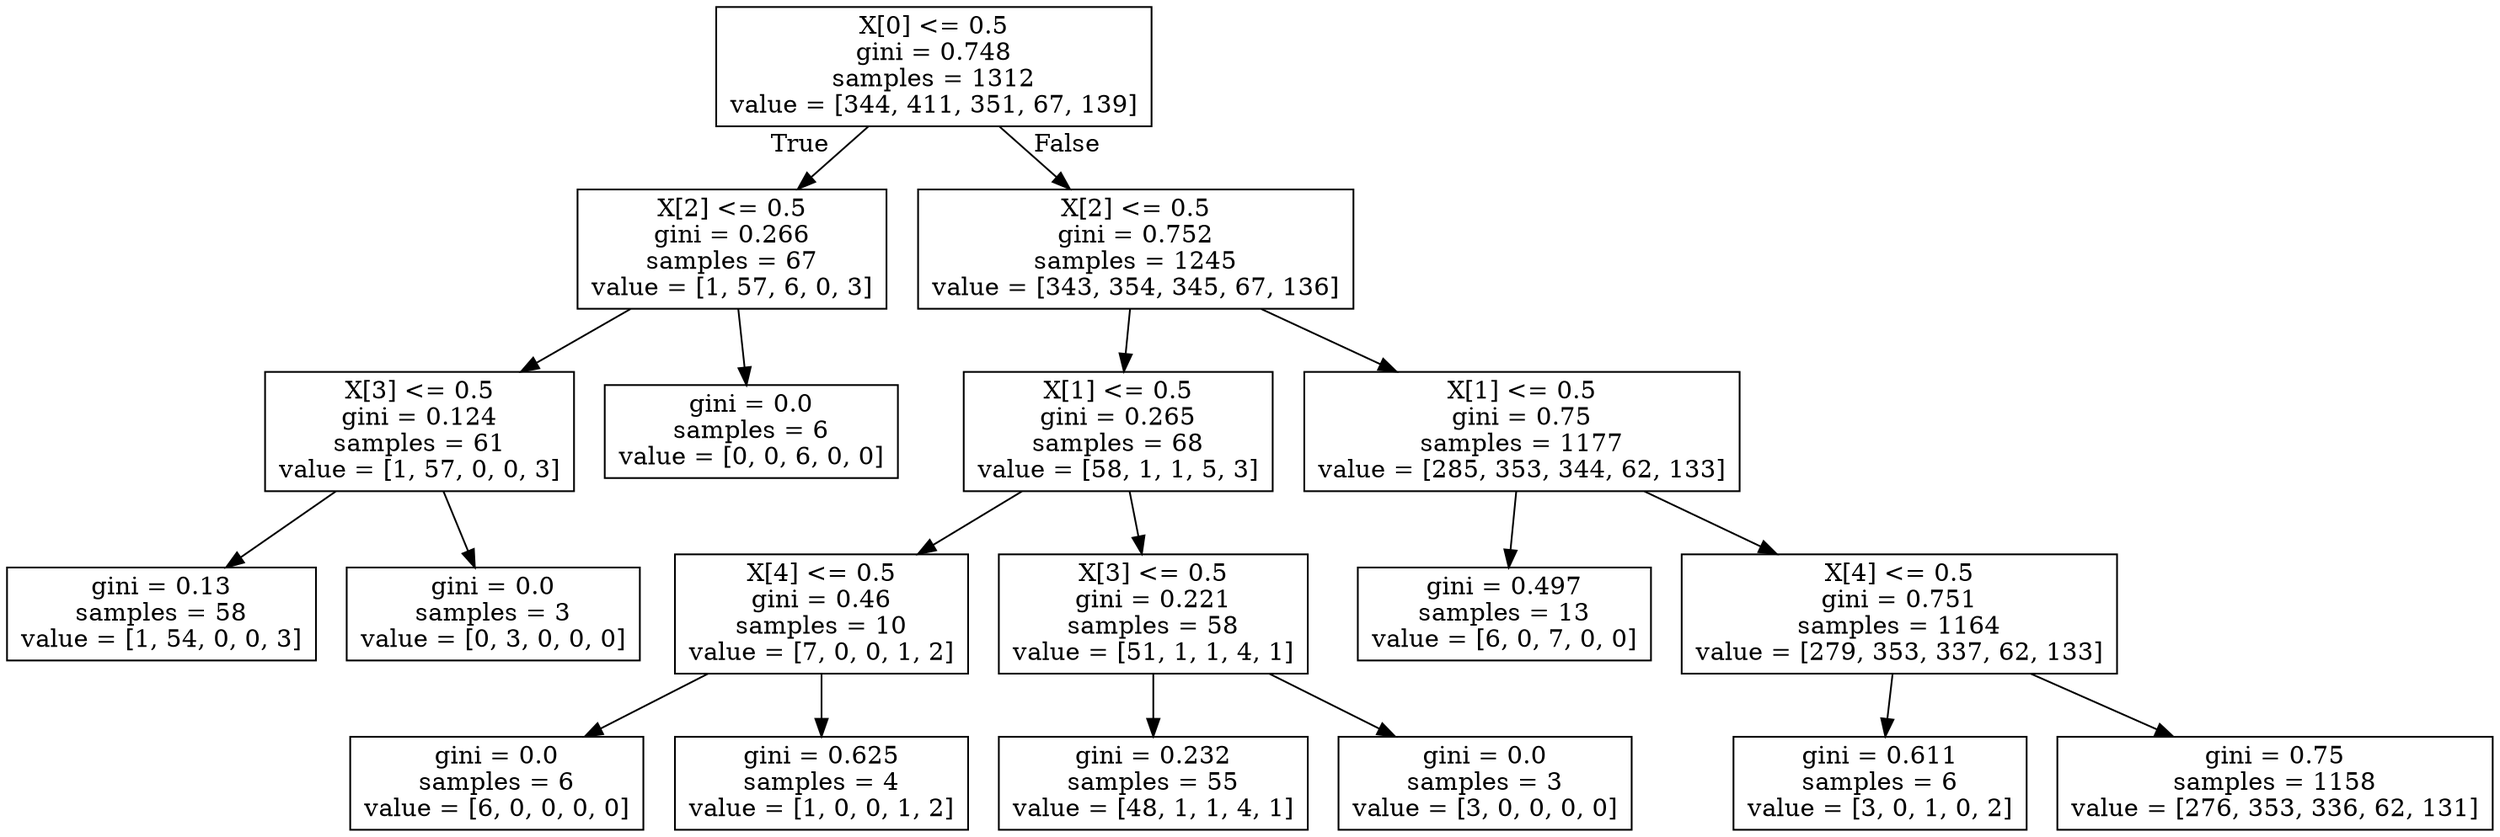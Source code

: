 digraph Tree {
node [shape=box] ;
0 [label="X[0] <= 0.5\ngini = 0.748\nsamples = 1312\nvalue = [344, 411, 351, 67, 139]"] ;
1 [label="X[2] <= 0.5\ngini = 0.266\nsamples = 67\nvalue = [1, 57, 6, 0, 3]"] ;
0 -> 1 [labeldistance=2.5, labelangle=45, headlabel="True"] ;
2 [label="X[3] <= 0.5\ngini = 0.124\nsamples = 61\nvalue = [1, 57, 0, 0, 3]"] ;
1 -> 2 ;
3 [label="gini = 0.13\nsamples = 58\nvalue = [1, 54, 0, 0, 3]"] ;
2 -> 3 ;
4 [label="gini = 0.0\nsamples = 3\nvalue = [0, 3, 0, 0, 0]"] ;
2 -> 4 ;
5 [label="gini = 0.0\nsamples = 6\nvalue = [0, 0, 6, 0, 0]"] ;
1 -> 5 ;
6 [label="X[2] <= 0.5\ngini = 0.752\nsamples = 1245\nvalue = [343, 354, 345, 67, 136]"] ;
0 -> 6 [labeldistance=2.5, labelangle=-45, headlabel="False"] ;
7 [label="X[1] <= 0.5\ngini = 0.265\nsamples = 68\nvalue = [58, 1, 1, 5, 3]"] ;
6 -> 7 ;
8 [label="X[4] <= 0.5\ngini = 0.46\nsamples = 10\nvalue = [7, 0, 0, 1, 2]"] ;
7 -> 8 ;
9 [label="gini = 0.0\nsamples = 6\nvalue = [6, 0, 0, 0, 0]"] ;
8 -> 9 ;
10 [label="gini = 0.625\nsamples = 4\nvalue = [1, 0, 0, 1, 2]"] ;
8 -> 10 ;
11 [label="X[3] <= 0.5\ngini = 0.221\nsamples = 58\nvalue = [51, 1, 1, 4, 1]"] ;
7 -> 11 ;
12 [label="gini = 0.232\nsamples = 55\nvalue = [48, 1, 1, 4, 1]"] ;
11 -> 12 ;
13 [label="gini = 0.0\nsamples = 3\nvalue = [3, 0, 0, 0, 0]"] ;
11 -> 13 ;
14 [label="X[1] <= 0.5\ngini = 0.75\nsamples = 1177\nvalue = [285, 353, 344, 62, 133]"] ;
6 -> 14 ;
15 [label="gini = 0.497\nsamples = 13\nvalue = [6, 0, 7, 0, 0]"] ;
14 -> 15 ;
16 [label="X[4] <= 0.5\ngini = 0.751\nsamples = 1164\nvalue = [279, 353, 337, 62, 133]"] ;
14 -> 16 ;
17 [label="gini = 0.611\nsamples = 6\nvalue = [3, 0, 1, 0, 2]"] ;
16 -> 17 ;
18 [label="gini = 0.75\nsamples = 1158\nvalue = [276, 353, 336, 62, 131]"] ;
16 -> 18 ;
}